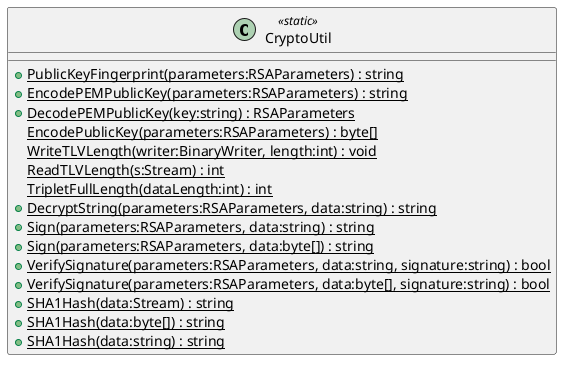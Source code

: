 @startuml
class CryptoUtil <<static>> {
    + {static} PublicKeyFingerprint(parameters:RSAParameters) : string
    + {static} EncodePEMPublicKey(parameters:RSAParameters) : string
    + {static} DecodePEMPublicKey(key:string) : RSAParameters
    {static} EncodePublicKey(parameters:RSAParameters) : byte[]
    {static} WriteTLVLength(writer:BinaryWriter, length:int) : void
    {static} ReadTLVLength(s:Stream) : int
    {static} TripletFullLength(dataLength:int) : int
    + {static} DecryptString(parameters:RSAParameters, data:string) : string
    + {static} Sign(parameters:RSAParameters, data:string) : string
    + {static} Sign(parameters:RSAParameters, data:byte[]) : string
    + {static} VerifySignature(parameters:RSAParameters, data:string, signature:string) : bool
    + {static} VerifySignature(parameters:RSAParameters, data:byte[], signature:string) : bool
    + {static} SHA1Hash(data:Stream) : string
    + {static} SHA1Hash(data:byte[]) : string
    + {static} SHA1Hash(data:string) : string
}
@enduml
